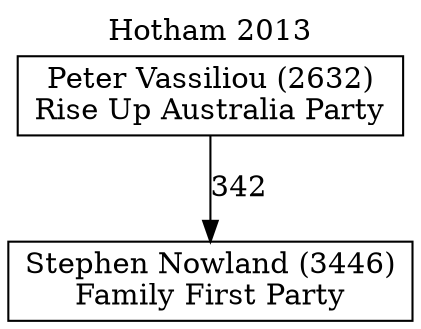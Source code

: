 // House preference flow
digraph "Stephen Nowland (3446)_Hotham_2013" {
	graph [label="Hotham 2013" labelloc=t mclimit=10]
	node [shape=box]
	"Stephen Nowland (3446)" [label="Stephen Nowland (3446)
Family First Party"]
	"Peter Vassiliou (2632)" [label="Peter Vassiliou (2632)
Rise Up Australia Party"]
	"Peter Vassiliou (2632)" -> "Stephen Nowland (3446)" [label=342]
}
